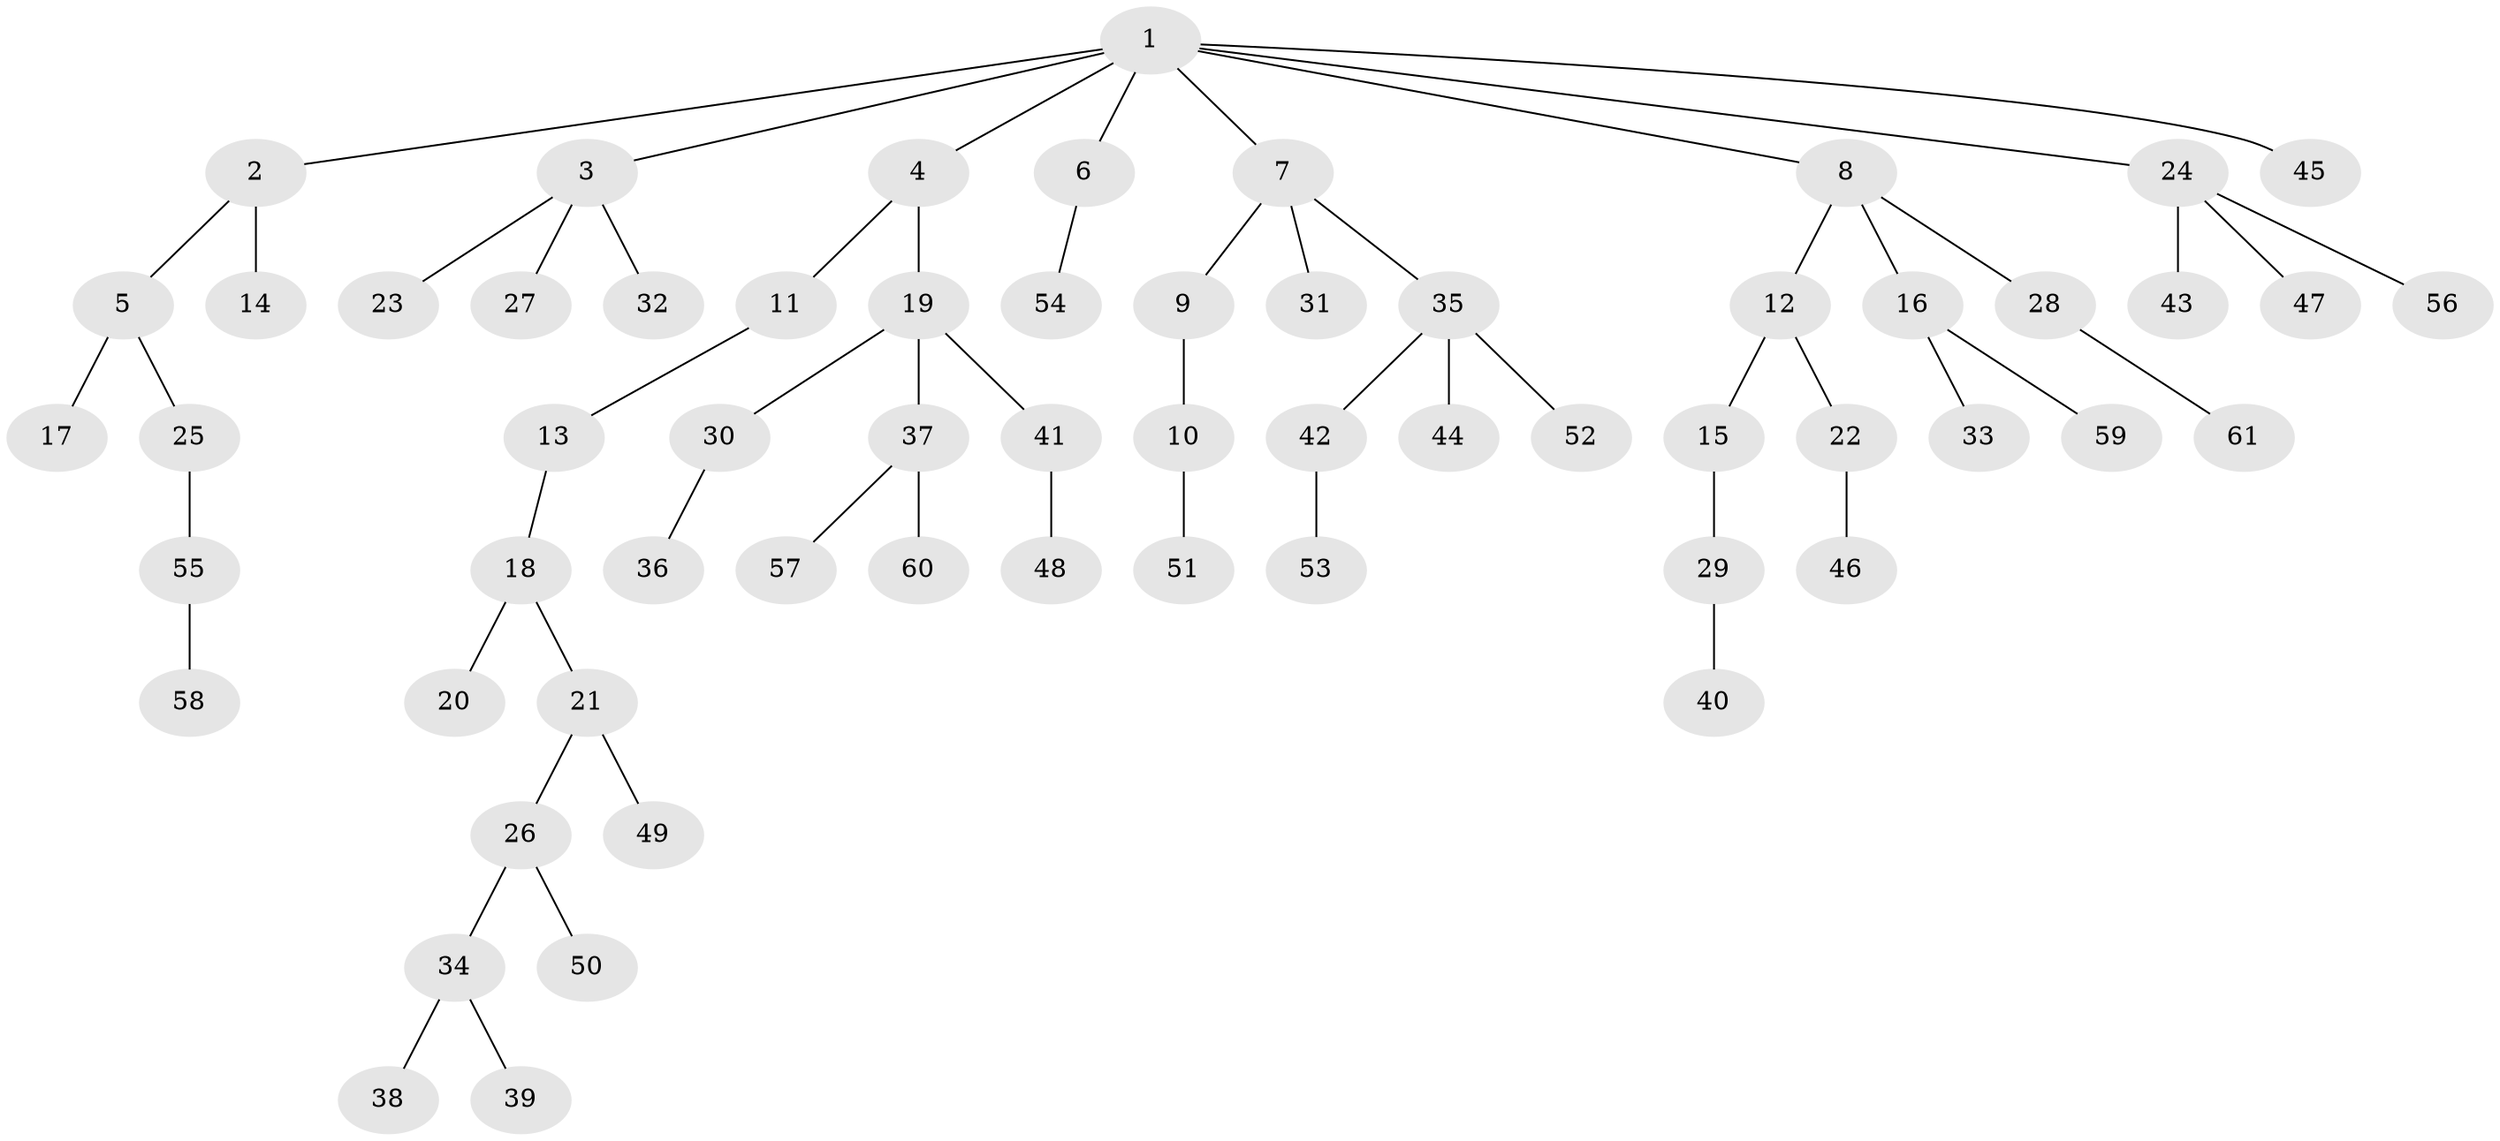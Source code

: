 // coarse degree distribution, {7: 0.023809523809523808, 4: 0.09523809523809523, 3: 0.14285714285714285, 1: 0.5714285714285714, 5: 0.023809523809523808, 2: 0.14285714285714285}
// Generated by graph-tools (version 1.1) at 2025/52/02/27/25 19:52:10]
// undirected, 61 vertices, 60 edges
graph export_dot {
graph [start="1"]
  node [color=gray90,style=filled];
  1;
  2;
  3;
  4;
  5;
  6;
  7;
  8;
  9;
  10;
  11;
  12;
  13;
  14;
  15;
  16;
  17;
  18;
  19;
  20;
  21;
  22;
  23;
  24;
  25;
  26;
  27;
  28;
  29;
  30;
  31;
  32;
  33;
  34;
  35;
  36;
  37;
  38;
  39;
  40;
  41;
  42;
  43;
  44;
  45;
  46;
  47;
  48;
  49;
  50;
  51;
  52;
  53;
  54;
  55;
  56;
  57;
  58;
  59;
  60;
  61;
  1 -- 2;
  1 -- 3;
  1 -- 4;
  1 -- 6;
  1 -- 7;
  1 -- 8;
  1 -- 24;
  1 -- 45;
  2 -- 5;
  2 -- 14;
  3 -- 23;
  3 -- 27;
  3 -- 32;
  4 -- 11;
  4 -- 19;
  5 -- 17;
  5 -- 25;
  6 -- 54;
  7 -- 9;
  7 -- 31;
  7 -- 35;
  8 -- 12;
  8 -- 16;
  8 -- 28;
  9 -- 10;
  10 -- 51;
  11 -- 13;
  12 -- 15;
  12 -- 22;
  13 -- 18;
  15 -- 29;
  16 -- 33;
  16 -- 59;
  18 -- 20;
  18 -- 21;
  19 -- 30;
  19 -- 37;
  19 -- 41;
  21 -- 26;
  21 -- 49;
  22 -- 46;
  24 -- 43;
  24 -- 47;
  24 -- 56;
  25 -- 55;
  26 -- 34;
  26 -- 50;
  28 -- 61;
  29 -- 40;
  30 -- 36;
  34 -- 38;
  34 -- 39;
  35 -- 42;
  35 -- 44;
  35 -- 52;
  37 -- 57;
  37 -- 60;
  41 -- 48;
  42 -- 53;
  55 -- 58;
}
